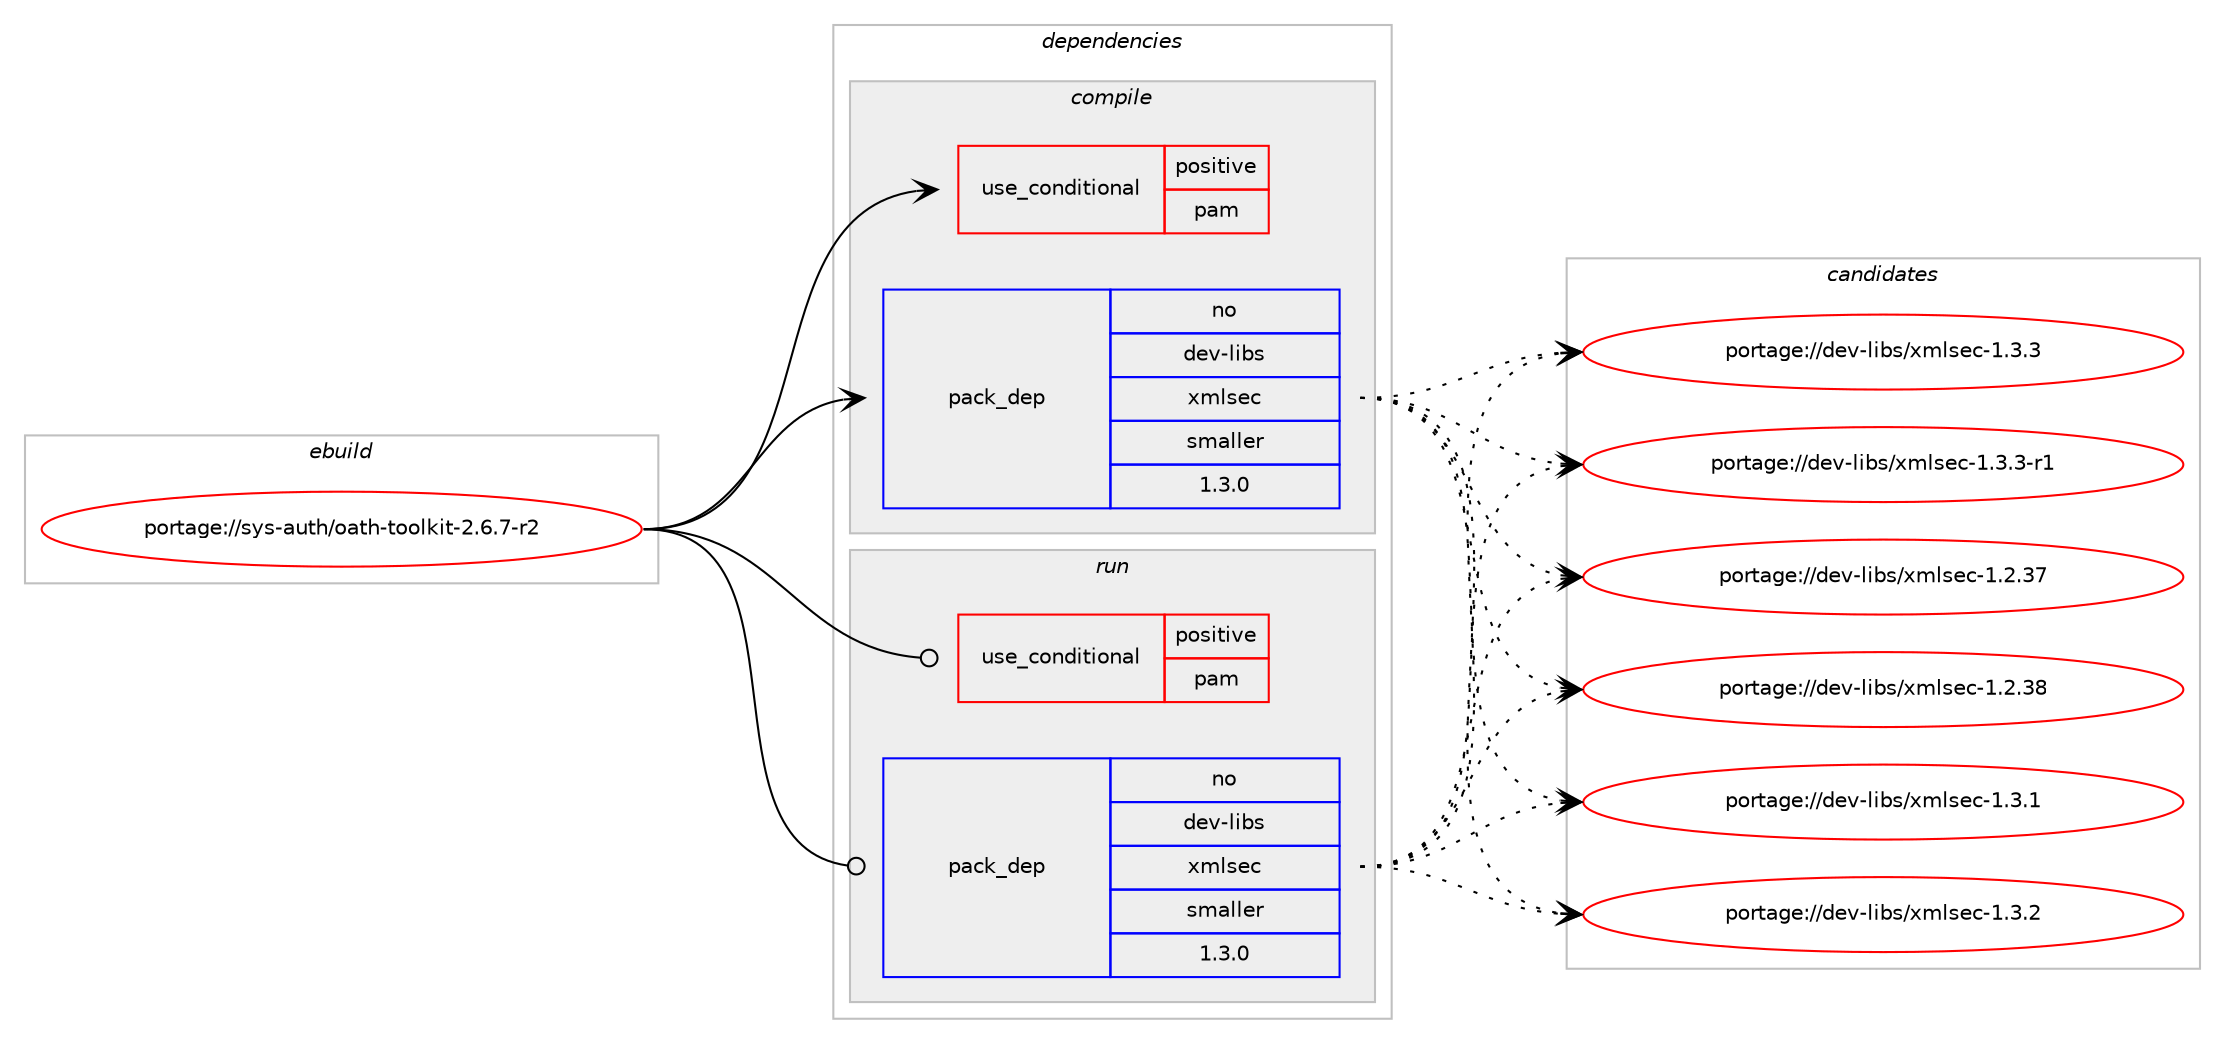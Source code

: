 digraph prolog {

# *************
# Graph options
# *************

newrank=true;
concentrate=true;
compound=true;
graph [rankdir=LR,fontname=Helvetica,fontsize=10,ranksep=1.5];#, ranksep=2.5, nodesep=0.2];
edge  [arrowhead=vee];
node  [fontname=Helvetica,fontsize=10];

# **********
# The ebuild
# **********

subgraph cluster_leftcol {
color=gray;
rank=same;
label=<<i>ebuild</i>>;
id [label="portage://sys-auth/oath-toolkit-2.6.7-r2", color=red, width=4, href="../sys-auth/oath-toolkit-2.6.7-r2.svg"];
}

# ****************
# The dependencies
# ****************

subgraph cluster_midcol {
color=gray;
label=<<i>dependencies</i>>;
subgraph cluster_compile {
fillcolor="#eeeeee";
style=filled;
label=<<i>compile</i>>;
subgraph cond10296 {
dependency14521 [label=<<TABLE BORDER="0" CELLBORDER="1" CELLSPACING="0" CELLPADDING="4"><TR><TD ROWSPAN="3" CELLPADDING="10">use_conditional</TD></TR><TR><TD>positive</TD></TR><TR><TD>pam</TD></TR></TABLE>>, shape=none, color=red];
# *** BEGIN UNKNOWN DEPENDENCY TYPE (TODO) ***
# dependency14521 -> package_dependency(portage://sys-auth/oath-toolkit-2.6.7-r2,install,no,sys-libs,pam,none,[,,],[],[])
# *** END UNKNOWN DEPENDENCY TYPE (TODO) ***

}
id:e -> dependency14521:w [weight=20,style="solid",arrowhead="vee"];
# *** BEGIN UNKNOWN DEPENDENCY TYPE (TODO) ***
# id -> package_dependency(portage://sys-auth/oath-toolkit-2.6.7-r2,install,no,dev-libs,icu,none,[,,],any_same_slot,[])
# *** END UNKNOWN DEPENDENCY TYPE (TODO) ***

# *** BEGIN UNKNOWN DEPENDENCY TYPE (TODO) ***
# id -> package_dependency(portage://sys-auth/oath-toolkit-2.6.7-r2,install,no,dev-libs,libxml2,none,[,,],[],[])
# *** END UNKNOWN DEPENDENCY TYPE (TODO) ***

subgraph pack4079 {
dependency14522 [label=<<TABLE BORDER="0" CELLBORDER="1" CELLSPACING="0" CELLPADDING="4" WIDTH="220"><TR><TD ROWSPAN="6" CELLPADDING="30">pack_dep</TD></TR><TR><TD WIDTH="110">no</TD></TR><TR><TD>dev-libs</TD></TR><TR><TD>xmlsec</TD></TR><TR><TD>smaller</TD></TR><TR><TD>1.3.0</TD></TR></TABLE>>, shape=none, color=blue];
}
id:e -> dependency14522:w [weight=20,style="solid",arrowhead="vee"];
}
subgraph cluster_compileandrun {
fillcolor="#eeeeee";
style=filled;
label=<<i>compile and run</i>>;
}
subgraph cluster_run {
fillcolor="#eeeeee";
style=filled;
label=<<i>run</i>>;
subgraph cond10297 {
dependency14523 [label=<<TABLE BORDER="0" CELLBORDER="1" CELLSPACING="0" CELLPADDING="4"><TR><TD ROWSPAN="3" CELLPADDING="10">use_conditional</TD></TR><TR><TD>positive</TD></TR><TR><TD>pam</TD></TR></TABLE>>, shape=none, color=red];
# *** BEGIN UNKNOWN DEPENDENCY TYPE (TODO) ***
# dependency14523 -> package_dependency(portage://sys-auth/oath-toolkit-2.6.7-r2,run,no,sys-libs,pam,none,[,,],[],[])
# *** END UNKNOWN DEPENDENCY TYPE (TODO) ***

}
id:e -> dependency14523:w [weight=20,style="solid",arrowhead="odot"];
# *** BEGIN UNKNOWN DEPENDENCY TYPE (TODO) ***
# id -> package_dependency(portage://sys-auth/oath-toolkit-2.6.7-r2,run,no,dev-libs,icu,none,[,,],any_same_slot,[])
# *** END UNKNOWN DEPENDENCY TYPE (TODO) ***

# *** BEGIN UNKNOWN DEPENDENCY TYPE (TODO) ***
# id -> package_dependency(portage://sys-auth/oath-toolkit-2.6.7-r2,run,no,dev-libs,libxml2,none,[,,],[],[])
# *** END UNKNOWN DEPENDENCY TYPE (TODO) ***

subgraph pack4080 {
dependency14524 [label=<<TABLE BORDER="0" CELLBORDER="1" CELLSPACING="0" CELLPADDING="4" WIDTH="220"><TR><TD ROWSPAN="6" CELLPADDING="30">pack_dep</TD></TR><TR><TD WIDTH="110">no</TD></TR><TR><TD>dev-libs</TD></TR><TR><TD>xmlsec</TD></TR><TR><TD>smaller</TD></TR><TR><TD>1.3.0</TD></TR></TABLE>>, shape=none, color=blue];
}
id:e -> dependency14524:w [weight=20,style="solid",arrowhead="odot"];
}
}

# **************
# The candidates
# **************

subgraph cluster_choices {
rank=same;
color=gray;
label=<<i>candidates</i>>;

subgraph choice4079 {
color=black;
nodesep=1;
choice1001011184510810598115471201091081151019945494650465155 [label="portage://dev-libs/xmlsec-1.2.37", color=red, width=4,href="../dev-libs/xmlsec-1.2.37.svg"];
choice1001011184510810598115471201091081151019945494650465156 [label="portage://dev-libs/xmlsec-1.2.38", color=red, width=4,href="../dev-libs/xmlsec-1.2.38.svg"];
choice10010111845108105981154712010910811510199454946514649 [label="portage://dev-libs/xmlsec-1.3.1", color=red, width=4,href="../dev-libs/xmlsec-1.3.1.svg"];
choice10010111845108105981154712010910811510199454946514650 [label="portage://dev-libs/xmlsec-1.3.2", color=red, width=4,href="../dev-libs/xmlsec-1.3.2.svg"];
choice10010111845108105981154712010910811510199454946514651 [label="portage://dev-libs/xmlsec-1.3.3", color=red, width=4,href="../dev-libs/xmlsec-1.3.3.svg"];
choice100101118451081059811547120109108115101994549465146514511449 [label="portage://dev-libs/xmlsec-1.3.3-r1", color=red, width=4,href="../dev-libs/xmlsec-1.3.3-r1.svg"];
dependency14522:e -> choice1001011184510810598115471201091081151019945494650465155:w [style=dotted,weight="100"];
dependency14522:e -> choice1001011184510810598115471201091081151019945494650465156:w [style=dotted,weight="100"];
dependency14522:e -> choice10010111845108105981154712010910811510199454946514649:w [style=dotted,weight="100"];
dependency14522:e -> choice10010111845108105981154712010910811510199454946514650:w [style=dotted,weight="100"];
dependency14522:e -> choice10010111845108105981154712010910811510199454946514651:w [style=dotted,weight="100"];
dependency14522:e -> choice100101118451081059811547120109108115101994549465146514511449:w [style=dotted,weight="100"];
}
subgraph choice4080 {
color=black;
nodesep=1;
choice1001011184510810598115471201091081151019945494650465155 [label="portage://dev-libs/xmlsec-1.2.37", color=red, width=4,href="../dev-libs/xmlsec-1.2.37.svg"];
choice1001011184510810598115471201091081151019945494650465156 [label="portage://dev-libs/xmlsec-1.2.38", color=red, width=4,href="../dev-libs/xmlsec-1.2.38.svg"];
choice10010111845108105981154712010910811510199454946514649 [label="portage://dev-libs/xmlsec-1.3.1", color=red, width=4,href="../dev-libs/xmlsec-1.3.1.svg"];
choice10010111845108105981154712010910811510199454946514650 [label="portage://dev-libs/xmlsec-1.3.2", color=red, width=4,href="../dev-libs/xmlsec-1.3.2.svg"];
choice10010111845108105981154712010910811510199454946514651 [label="portage://dev-libs/xmlsec-1.3.3", color=red, width=4,href="../dev-libs/xmlsec-1.3.3.svg"];
choice100101118451081059811547120109108115101994549465146514511449 [label="portage://dev-libs/xmlsec-1.3.3-r1", color=red, width=4,href="../dev-libs/xmlsec-1.3.3-r1.svg"];
dependency14524:e -> choice1001011184510810598115471201091081151019945494650465155:w [style=dotted,weight="100"];
dependency14524:e -> choice1001011184510810598115471201091081151019945494650465156:w [style=dotted,weight="100"];
dependency14524:e -> choice10010111845108105981154712010910811510199454946514649:w [style=dotted,weight="100"];
dependency14524:e -> choice10010111845108105981154712010910811510199454946514650:w [style=dotted,weight="100"];
dependency14524:e -> choice10010111845108105981154712010910811510199454946514651:w [style=dotted,weight="100"];
dependency14524:e -> choice100101118451081059811547120109108115101994549465146514511449:w [style=dotted,weight="100"];
}
}

}
